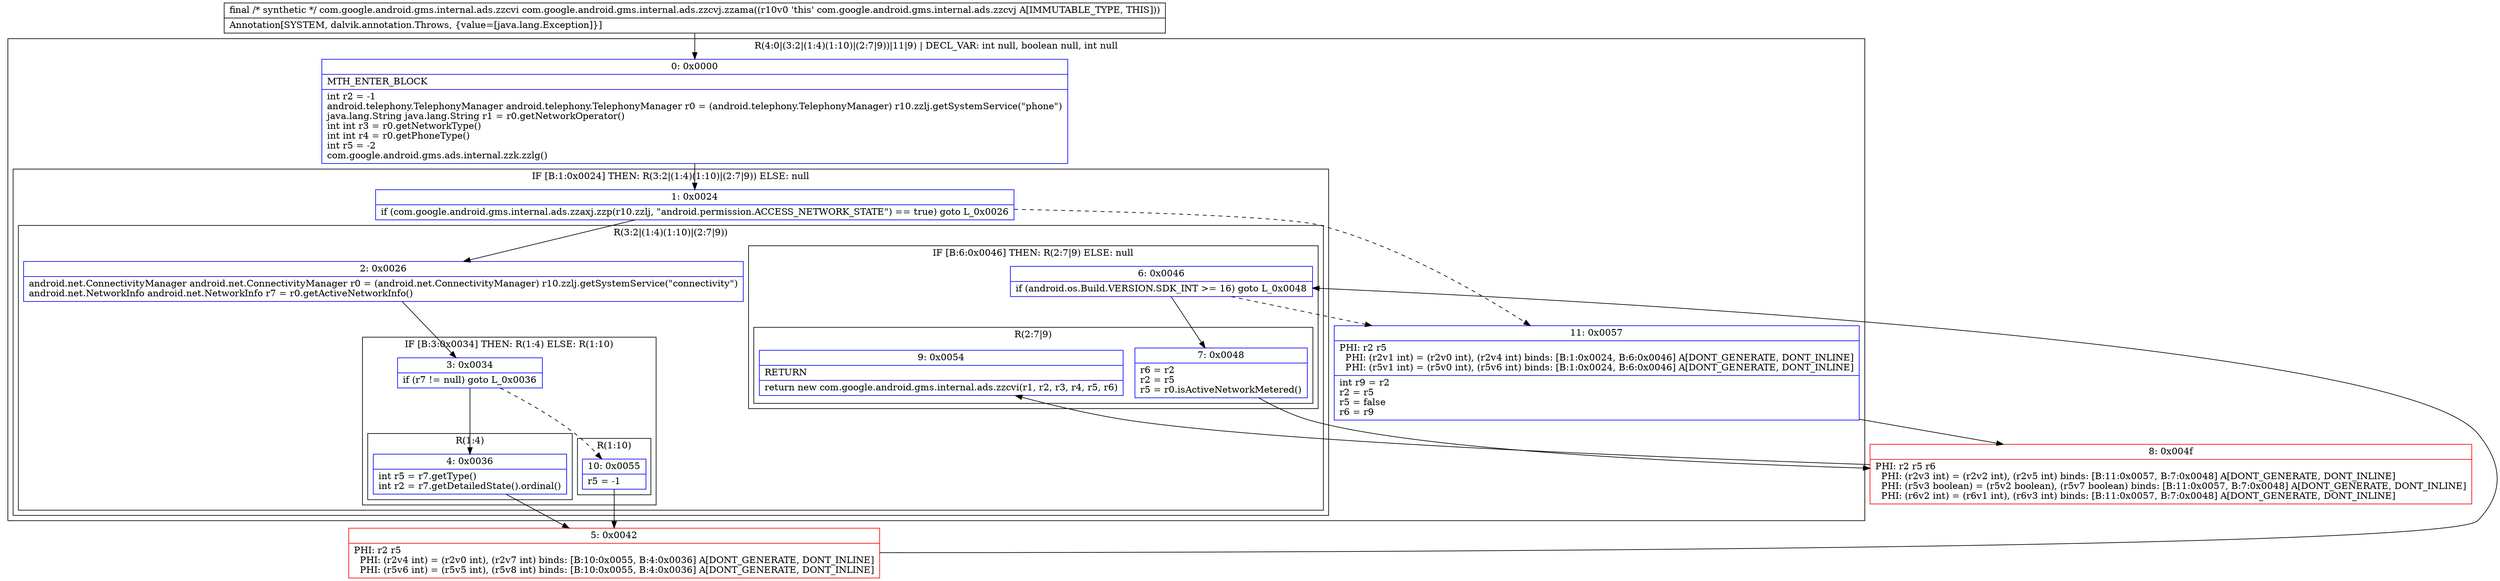 digraph "CFG forcom.google.android.gms.internal.ads.zzcvj.zzama()Lcom\/google\/android\/gms\/internal\/ads\/zzcvi;" {
subgraph cluster_Region_1849220232 {
label = "R(4:0|(3:2|(1:4)(1:10)|(2:7|9))|11|9) | DECL_VAR: int null, boolean null, int null\l";
node [shape=record,color=blue];
Node_0 [shape=record,label="{0\:\ 0x0000|MTH_ENTER_BLOCK\l|int r2 = \-1\landroid.telephony.TelephonyManager android.telephony.TelephonyManager r0 = (android.telephony.TelephonyManager) r10.zzlj.getSystemService(\"phone\")\ljava.lang.String java.lang.String r1 = r0.getNetworkOperator()\lint int r3 = r0.getNetworkType()\lint int r4 = r0.getPhoneType()\lint r5 = \-2\lcom.google.android.gms.ads.internal.zzk.zzlg()\l}"];
subgraph cluster_IfRegion_1766115873 {
label = "IF [B:1:0x0024] THEN: R(3:2|(1:4)(1:10)|(2:7|9)) ELSE: null";
node [shape=record,color=blue];
Node_1 [shape=record,label="{1\:\ 0x0024|if (com.google.android.gms.internal.ads.zzaxj.zzp(r10.zzlj, \"android.permission.ACCESS_NETWORK_STATE\") == true) goto L_0x0026\l}"];
subgraph cluster_Region_1036739555 {
label = "R(3:2|(1:4)(1:10)|(2:7|9))";
node [shape=record,color=blue];
Node_2 [shape=record,label="{2\:\ 0x0026|android.net.ConnectivityManager android.net.ConnectivityManager r0 = (android.net.ConnectivityManager) r10.zzlj.getSystemService(\"connectivity\")\landroid.net.NetworkInfo android.net.NetworkInfo r7 = r0.getActiveNetworkInfo()\l}"];
subgraph cluster_IfRegion_75531863 {
label = "IF [B:3:0x0034] THEN: R(1:4) ELSE: R(1:10)";
node [shape=record,color=blue];
Node_3 [shape=record,label="{3\:\ 0x0034|if (r7 != null) goto L_0x0036\l}"];
subgraph cluster_Region_238479501 {
label = "R(1:4)";
node [shape=record,color=blue];
Node_4 [shape=record,label="{4\:\ 0x0036|int r5 = r7.getType()\lint r2 = r7.getDetailedState().ordinal()\l}"];
}
subgraph cluster_Region_356462928 {
label = "R(1:10)";
node [shape=record,color=blue];
Node_10 [shape=record,label="{10\:\ 0x0055|r5 = \-1\l}"];
}
}
subgraph cluster_IfRegion_1769364320 {
label = "IF [B:6:0x0046] THEN: R(2:7|9) ELSE: null";
node [shape=record,color=blue];
Node_6 [shape=record,label="{6\:\ 0x0046|if (android.os.Build.VERSION.SDK_INT \>= 16) goto L_0x0048\l}"];
subgraph cluster_Region_735674934 {
label = "R(2:7|9)";
node [shape=record,color=blue];
Node_7 [shape=record,label="{7\:\ 0x0048|r6 = r2\lr2 = r5\lr5 = r0.isActiveNetworkMetered()\l}"];
Node_9 [shape=record,label="{9\:\ 0x0054|RETURN\l|return new com.google.android.gms.internal.ads.zzcvi(r1, r2, r3, r4, r5, r6)\l}"];
}
}
}
}
Node_11 [shape=record,label="{11\:\ 0x0057|PHI: r2 r5 \l  PHI: (r2v1 int) = (r2v0 int), (r2v4 int) binds: [B:1:0x0024, B:6:0x0046] A[DONT_GENERATE, DONT_INLINE]\l  PHI: (r5v1 int) = (r5v0 int), (r5v6 int) binds: [B:1:0x0024, B:6:0x0046] A[DONT_GENERATE, DONT_INLINE]\l|int r9 = r2\lr2 = r5\lr5 = false\lr6 = r9\l}"];
Node_9 [shape=record,label="{9\:\ 0x0054|RETURN\l|return new com.google.android.gms.internal.ads.zzcvi(r1, r2, r3, r4, r5, r6)\l}"];
}
Node_5 [shape=record,color=red,label="{5\:\ 0x0042|PHI: r2 r5 \l  PHI: (r2v4 int) = (r2v0 int), (r2v7 int) binds: [B:10:0x0055, B:4:0x0036] A[DONT_GENERATE, DONT_INLINE]\l  PHI: (r5v6 int) = (r5v5 int), (r5v8 int) binds: [B:10:0x0055, B:4:0x0036] A[DONT_GENERATE, DONT_INLINE]\l}"];
Node_8 [shape=record,color=red,label="{8\:\ 0x004f|PHI: r2 r5 r6 \l  PHI: (r2v3 int) = (r2v2 int), (r2v5 int) binds: [B:11:0x0057, B:7:0x0048] A[DONT_GENERATE, DONT_INLINE]\l  PHI: (r5v3 boolean) = (r5v2 boolean), (r5v7 boolean) binds: [B:11:0x0057, B:7:0x0048] A[DONT_GENERATE, DONT_INLINE]\l  PHI: (r6v2 int) = (r6v1 int), (r6v3 int) binds: [B:11:0x0057, B:7:0x0048] A[DONT_GENERATE, DONT_INLINE]\l}"];
MethodNode[shape=record,label="{final \/* synthetic *\/ com.google.android.gms.internal.ads.zzcvi com.google.android.gms.internal.ads.zzcvj.zzama((r10v0 'this' com.google.android.gms.internal.ads.zzcvj A[IMMUTABLE_TYPE, THIS]))  | Annotation[SYSTEM, dalvik.annotation.Throws, \{value=[java.lang.Exception]\}]\l}"];
MethodNode -> Node_0;
Node_0 -> Node_1;
Node_1 -> Node_2;
Node_1 -> Node_11[style=dashed];
Node_2 -> Node_3;
Node_3 -> Node_4;
Node_3 -> Node_10[style=dashed];
Node_4 -> Node_5;
Node_10 -> Node_5;
Node_6 -> Node_7;
Node_6 -> Node_11[style=dashed];
Node_7 -> Node_8;
Node_11 -> Node_8;
Node_5 -> Node_6;
Node_8 -> Node_9;
}

